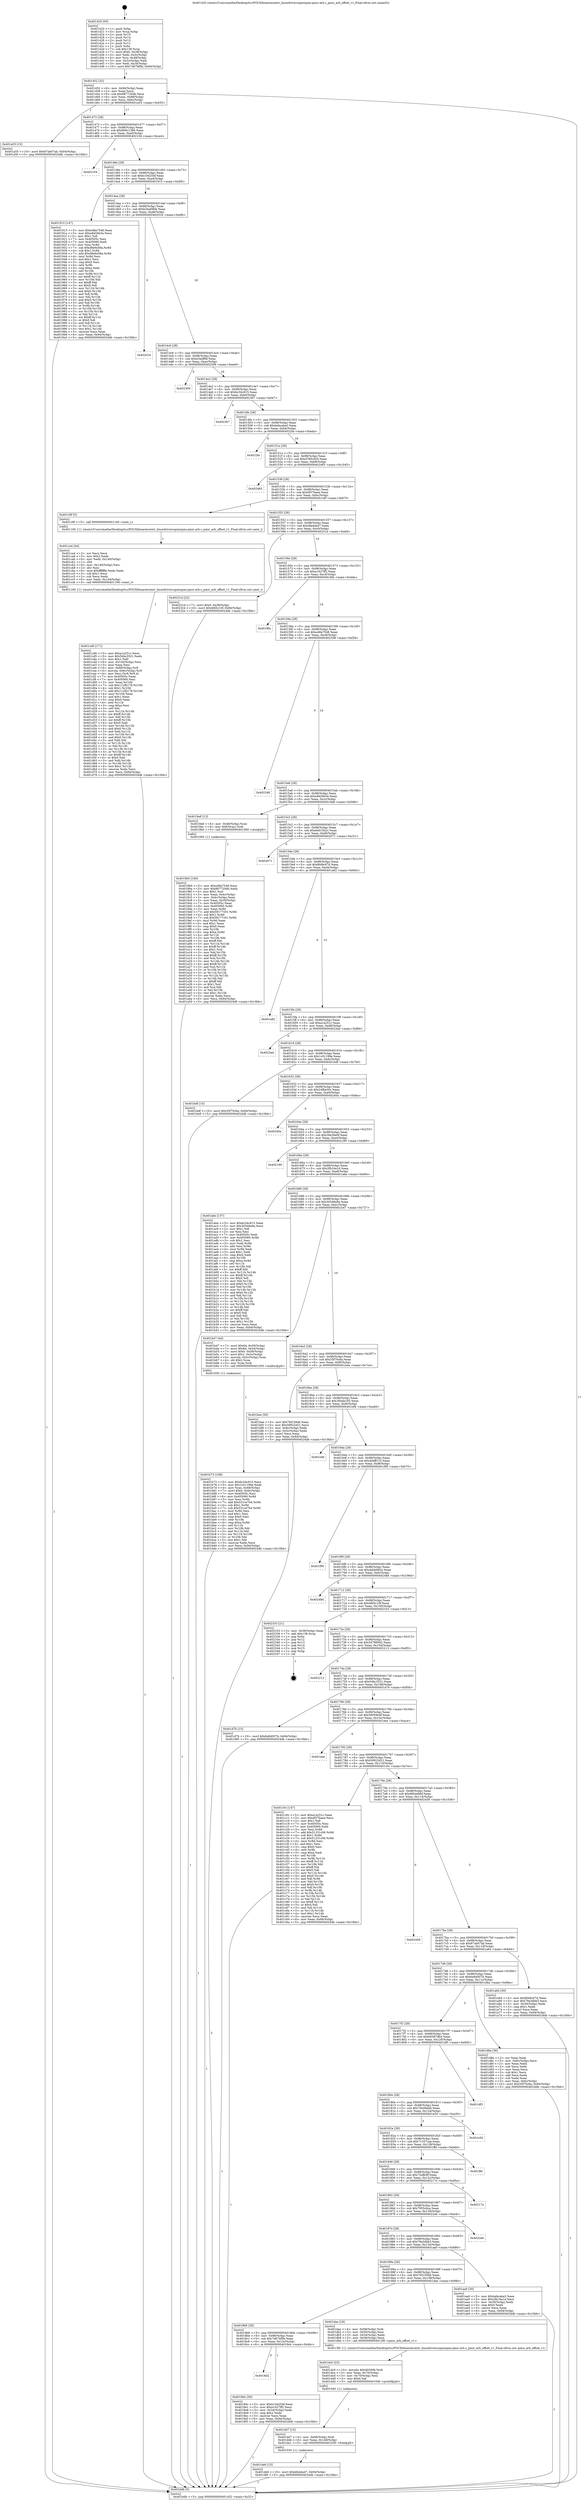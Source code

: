 digraph "0x401420" {
  label = "0x401420 (/mnt/c/Users/mathe/Desktop/tcc/POCII/binaries/extr_linuxdriversspmispmi-pmic-arb.c_pmic_arb_offset_v1_Final-ollvm.out::main(0))"
  labelloc = "t"
  node[shape=record]

  Entry [label="",width=0.3,height=0.3,shape=circle,fillcolor=black,style=filled]
  "0x401452" [label="{
     0x401452 [32]\l
     | [instrs]\l
     &nbsp;&nbsp;0x401452 \<+6\>: mov -0x94(%rbp),%eax\l
     &nbsp;&nbsp;0x401458 \<+2\>: mov %eax,%ecx\l
     &nbsp;&nbsp;0x40145a \<+6\>: sub $0x887720db,%ecx\l
     &nbsp;&nbsp;0x401460 \<+6\>: mov %eax,-0x98(%rbp)\l
     &nbsp;&nbsp;0x401466 \<+6\>: mov %ecx,-0x9c(%rbp)\l
     &nbsp;&nbsp;0x40146c \<+6\>: je 0000000000401a55 \<main+0x635\>\l
  }"]
  "0x401a55" [label="{
     0x401a55 [15]\l
     | [instrs]\l
     &nbsp;&nbsp;0x401a55 \<+10\>: movl $0x67ab07ab,-0x94(%rbp)\l
     &nbsp;&nbsp;0x401a5f \<+5\>: jmp 00000000004024db \<main+0x10bb\>\l
  }"]
  "0x401472" [label="{
     0x401472 [28]\l
     | [instrs]\l
     &nbsp;&nbsp;0x401472 \<+5\>: jmp 0000000000401477 \<main+0x57\>\l
     &nbsp;&nbsp;0x401477 \<+6\>: mov -0x98(%rbp),%eax\l
     &nbsp;&nbsp;0x40147d \<+5\>: sub $0x8b9c1386,%eax\l
     &nbsp;&nbsp;0x401482 \<+6\>: mov %eax,-0xa0(%rbp)\l
     &nbsp;&nbsp;0x401488 \<+6\>: je 0000000000402104 \<main+0xce4\>\l
  }"]
  Exit [label="",width=0.3,height=0.3,shape=circle,fillcolor=black,style=filled,peripheries=2]
  "0x402104" [label="{
     0x402104\l
  }", style=dashed]
  "0x40148e" [label="{
     0x40148e [28]\l
     | [instrs]\l
     &nbsp;&nbsp;0x40148e \<+5\>: jmp 0000000000401493 \<main+0x73\>\l
     &nbsp;&nbsp;0x401493 \<+6\>: mov -0x98(%rbp),%eax\l
     &nbsp;&nbsp;0x401499 \<+5\>: sub $0xb10d254f,%eax\l
     &nbsp;&nbsp;0x40149e \<+6\>: mov %eax,-0xa4(%rbp)\l
     &nbsp;&nbsp;0x4014a4 \<+6\>: je 0000000000401915 \<main+0x4f5\>\l
  }"]
  "0x401de6" [label="{
     0x401de6 [15]\l
     | [instrs]\l
     &nbsp;&nbsp;0x401de6 \<+10\>: movl $0xdfa4da47,-0x94(%rbp)\l
     &nbsp;&nbsp;0x401df0 \<+5\>: jmp 00000000004024db \<main+0x10bb\>\l
  }"]
  "0x401915" [label="{
     0x401915 [147]\l
     | [instrs]\l
     &nbsp;&nbsp;0x401915 \<+5\>: mov $0xe48a7548,%eax\l
     &nbsp;&nbsp;0x40191a \<+5\>: mov $0xe8d26b3e,%ecx\l
     &nbsp;&nbsp;0x40191f \<+2\>: mov $0x1,%dl\l
     &nbsp;&nbsp;0x401921 \<+7\>: mov 0x40505c,%esi\l
     &nbsp;&nbsp;0x401928 \<+7\>: mov 0x405060,%edi\l
     &nbsp;&nbsp;0x40192f \<+3\>: mov %esi,%r8d\l
     &nbsp;&nbsp;0x401932 \<+7\>: sub $0xd8e6e58a,%r8d\l
     &nbsp;&nbsp;0x401939 \<+4\>: sub $0x1,%r8d\l
     &nbsp;&nbsp;0x40193d \<+7\>: add $0xd8e6e58a,%r8d\l
     &nbsp;&nbsp;0x401944 \<+4\>: imul %r8d,%esi\l
     &nbsp;&nbsp;0x401948 \<+3\>: and $0x1,%esi\l
     &nbsp;&nbsp;0x40194b \<+3\>: cmp $0x0,%esi\l
     &nbsp;&nbsp;0x40194e \<+4\>: sete %r9b\l
     &nbsp;&nbsp;0x401952 \<+3\>: cmp $0xa,%edi\l
     &nbsp;&nbsp;0x401955 \<+4\>: setl %r10b\l
     &nbsp;&nbsp;0x401959 \<+3\>: mov %r9b,%r11b\l
     &nbsp;&nbsp;0x40195c \<+4\>: xor $0xff,%r11b\l
     &nbsp;&nbsp;0x401960 \<+3\>: mov %r10b,%bl\l
     &nbsp;&nbsp;0x401963 \<+3\>: xor $0xff,%bl\l
     &nbsp;&nbsp;0x401966 \<+3\>: xor $0x0,%dl\l
     &nbsp;&nbsp;0x401969 \<+3\>: mov %r11b,%r14b\l
     &nbsp;&nbsp;0x40196c \<+4\>: and $0x0,%r14b\l
     &nbsp;&nbsp;0x401970 \<+3\>: and %dl,%r9b\l
     &nbsp;&nbsp;0x401973 \<+3\>: mov %bl,%r15b\l
     &nbsp;&nbsp;0x401976 \<+4\>: and $0x0,%r15b\l
     &nbsp;&nbsp;0x40197a \<+3\>: and %dl,%r10b\l
     &nbsp;&nbsp;0x40197d \<+3\>: or %r9b,%r14b\l
     &nbsp;&nbsp;0x401980 \<+3\>: or %r10b,%r15b\l
     &nbsp;&nbsp;0x401983 \<+3\>: xor %r15b,%r14b\l
     &nbsp;&nbsp;0x401986 \<+3\>: or %bl,%r11b\l
     &nbsp;&nbsp;0x401989 \<+4\>: xor $0xff,%r11b\l
     &nbsp;&nbsp;0x40198d \<+3\>: or $0x0,%dl\l
     &nbsp;&nbsp;0x401990 \<+3\>: and %dl,%r11b\l
     &nbsp;&nbsp;0x401993 \<+3\>: or %r11b,%r14b\l
     &nbsp;&nbsp;0x401996 \<+4\>: test $0x1,%r14b\l
     &nbsp;&nbsp;0x40199a \<+3\>: cmovne %ecx,%eax\l
     &nbsp;&nbsp;0x40199d \<+6\>: mov %eax,-0x94(%rbp)\l
     &nbsp;&nbsp;0x4019a3 \<+5\>: jmp 00000000004024db \<main+0x10bb\>\l
  }"]
  "0x4014aa" [label="{
     0x4014aa [28]\l
     | [instrs]\l
     &nbsp;&nbsp;0x4014aa \<+5\>: jmp 00000000004014af \<main+0x8f\>\l
     &nbsp;&nbsp;0x4014af \<+6\>: mov -0x98(%rbp),%eax\l
     &nbsp;&nbsp;0x4014b5 \<+5\>: sub $0xb2ba69b6,%eax\l
     &nbsp;&nbsp;0x4014ba \<+6\>: mov %eax,-0xa8(%rbp)\l
     &nbsp;&nbsp;0x4014c0 \<+6\>: je 000000000040201b \<main+0xbfb\>\l
  }"]
  "0x401dd7" [label="{
     0x401dd7 [15]\l
     | [instrs]\l
     &nbsp;&nbsp;0x401dd7 \<+4\>: mov -0x68(%rbp),%rdi\l
     &nbsp;&nbsp;0x401ddb \<+6\>: mov %eax,-0x148(%rbp)\l
     &nbsp;&nbsp;0x401de1 \<+5\>: call 0000000000401030 \<free@plt\>\l
     | [calls]\l
     &nbsp;&nbsp;0x401030 \{1\} (unknown)\l
  }"]
  "0x40201b" [label="{
     0x40201b\l
  }", style=dashed]
  "0x4014c6" [label="{
     0x4014c6 [28]\l
     | [instrs]\l
     &nbsp;&nbsp;0x4014c6 \<+5\>: jmp 00000000004014cb \<main+0xab\>\l
     &nbsp;&nbsp;0x4014cb \<+6\>: mov -0x98(%rbp),%eax\l
     &nbsp;&nbsp;0x4014d1 \<+5\>: sub $0xb3abff4f,%eax\l
     &nbsp;&nbsp;0x4014d6 \<+6\>: mov %eax,-0xac(%rbp)\l
     &nbsp;&nbsp;0x4014dc \<+6\>: je 0000000000402309 \<main+0xee9\>\l
  }"]
  "0x401dc0" [label="{
     0x401dc0 [23]\l
     | [instrs]\l
     &nbsp;&nbsp;0x401dc0 \<+10\>: movabs $0x4030d6,%rdi\l
     &nbsp;&nbsp;0x401dca \<+3\>: mov %eax,-0x70(%rbp)\l
     &nbsp;&nbsp;0x401dcd \<+3\>: mov -0x70(%rbp),%esi\l
     &nbsp;&nbsp;0x401dd0 \<+2\>: mov $0x0,%al\l
     &nbsp;&nbsp;0x401dd2 \<+5\>: call 0000000000401040 \<printf@plt\>\l
     | [calls]\l
     &nbsp;&nbsp;0x401040 \{1\} (unknown)\l
  }"]
  "0x402309" [label="{
     0x402309\l
  }", style=dashed]
  "0x4014e2" [label="{
     0x4014e2 [28]\l
     | [instrs]\l
     &nbsp;&nbsp;0x4014e2 \<+5\>: jmp 00000000004014e7 \<main+0xc7\>\l
     &nbsp;&nbsp;0x4014e7 \<+6\>: mov -0x98(%rbp),%eax\l
     &nbsp;&nbsp;0x4014ed \<+5\>: sub $0xbc34c915,%eax\l
     &nbsp;&nbsp;0x4014f2 \<+6\>: mov %eax,-0xb0(%rbp)\l
     &nbsp;&nbsp;0x4014f8 \<+6\>: je 0000000000402367 \<main+0xf47\>\l
  }"]
  "0x401cd0" [label="{
     0x401cd0 [171]\l
     | [instrs]\l
     &nbsp;&nbsp;0x401cd0 \<+5\>: mov $0xa1a251c,%ecx\l
     &nbsp;&nbsp;0x401cd5 \<+5\>: mov $0x54bc3521,%edx\l
     &nbsp;&nbsp;0x401cda \<+3\>: mov $0x1,%dil\l
     &nbsp;&nbsp;0x401cdd \<+6\>: mov -0x144(%rbp),%esi\l
     &nbsp;&nbsp;0x401ce3 \<+3\>: imul %eax,%esi\l
     &nbsp;&nbsp;0x401ce6 \<+4\>: mov -0x68(%rbp),%r8\l
     &nbsp;&nbsp;0x401cea \<+4\>: movslq -0x6c(%rbp),%r9\l
     &nbsp;&nbsp;0x401cee \<+4\>: mov %esi,(%r8,%r9,4)\l
     &nbsp;&nbsp;0x401cf2 \<+7\>: mov 0x40505c,%eax\l
     &nbsp;&nbsp;0x401cf9 \<+7\>: mov 0x405060,%esi\l
     &nbsp;&nbsp;0x401d00 \<+3\>: mov %eax,%r10d\l
     &nbsp;&nbsp;0x401d03 \<+7\>: sub $0x112fb178,%r10d\l
     &nbsp;&nbsp;0x401d0a \<+4\>: sub $0x1,%r10d\l
     &nbsp;&nbsp;0x401d0e \<+7\>: add $0x112fb178,%r10d\l
     &nbsp;&nbsp;0x401d15 \<+4\>: imul %r10d,%eax\l
     &nbsp;&nbsp;0x401d19 \<+3\>: and $0x1,%eax\l
     &nbsp;&nbsp;0x401d1c \<+3\>: cmp $0x0,%eax\l
     &nbsp;&nbsp;0x401d1f \<+4\>: sete %r11b\l
     &nbsp;&nbsp;0x401d23 \<+3\>: cmp $0xa,%esi\l
     &nbsp;&nbsp;0x401d26 \<+3\>: setl %bl\l
     &nbsp;&nbsp;0x401d29 \<+3\>: mov %r11b,%r14b\l
     &nbsp;&nbsp;0x401d2c \<+4\>: xor $0xff,%r14b\l
     &nbsp;&nbsp;0x401d30 \<+3\>: mov %bl,%r15b\l
     &nbsp;&nbsp;0x401d33 \<+4\>: xor $0xff,%r15b\l
     &nbsp;&nbsp;0x401d37 \<+4\>: xor $0x0,%dil\l
     &nbsp;&nbsp;0x401d3b \<+3\>: mov %r14b,%r12b\l
     &nbsp;&nbsp;0x401d3e \<+4\>: and $0x0,%r12b\l
     &nbsp;&nbsp;0x401d42 \<+3\>: and %dil,%r11b\l
     &nbsp;&nbsp;0x401d45 \<+3\>: mov %r15b,%r13b\l
     &nbsp;&nbsp;0x401d48 \<+4\>: and $0x0,%r13b\l
     &nbsp;&nbsp;0x401d4c \<+3\>: and %dil,%bl\l
     &nbsp;&nbsp;0x401d4f \<+3\>: or %r11b,%r12b\l
     &nbsp;&nbsp;0x401d52 \<+3\>: or %bl,%r13b\l
     &nbsp;&nbsp;0x401d55 \<+3\>: xor %r13b,%r12b\l
     &nbsp;&nbsp;0x401d58 \<+3\>: or %r15b,%r14b\l
     &nbsp;&nbsp;0x401d5b \<+4\>: xor $0xff,%r14b\l
     &nbsp;&nbsp;0x401d5f \<+4\>: or $0x0,%dil\l
     &nbsp;&nbsp;0x401d63 \<+3\>: and %dil,%r14b\l
     &nbsp;&nbsp;0x401d66 \<+3\>: or %r14b,%r12b\l
     &nbsp;&nbsp;0x401d69 \<+4\>: test $0x1,%r12b\l
     &nbsp;&nbsp;0x401d6d \<+3\>: cmovne %edx,%ecx\l
     &nbsp;&nbsp;0x401d70 \<+6\>: mov %ecx,-0x94(%rbp)\l
     &nbsp;&nbsp;0x401d76 \<+5\>: jmp 00000000004024db \<main+0x10bb\>\l
  }"]
  "0x402367" [label="{
     0x402367\l
  }", style=dashed]
  "0x4014fe" [label="{
     0x4014fe [28]\l
     | [instrs]\l
     &nbsp;&nbsp;0x4014fe \<+5\>: jmp 0000000000401503 \<main+0xe3\>\l
     &nbsp;&nbsp;0x401503 \<+6\>: mov -0x98(%rbp),%eax\l
     &nbsp;&nbsp;0x401509 \<+5\>: sub $0xbebcaba3,%eax\l
     &nbsp;&nbsp;0x40150e \<+6\>: mov %eax,-0xb4(%rbp)\l
     &nbsp;&nbsp;0x401514 \<+6\>: je 00000000004022fa \<main+0xeda\>\l
  }"]
  "0x401ca4" [label="{
     0x401ca4 [44]\l
     | [instrs]\l
     &nbsp;&nbsp;0x401ca4 \<+2\>: xor %ecx,%ecx\l
     &nbsp;&nbsp;0x401ca6 \<+5\>: mov $0x2,%edx\l
     &nbsp;&nbsp;0x401cab \<+6\>: mov %edx,-0x140(%rbp)\l
     &nbsp;&nbsp;0x401cb1 \<+1\>: cltd\l
     &nbsp;&nbsp;0x401cb2 \<+6\>: mov -0x140(%rbp),%esi\l
     &nbsp;&nbsp;0x401cb8 \<+2\>: idiv %esi\l
     &nbsp;&nbsp;0x401cba \<+6\>: imul $0xfffffffe,%edx,%edx\l
     &nbsp;&nbsp;0x401cc0 \<+3\>: sub $0x1,%ecx\l
     &nbsp;&nbsp;0x401cc3 \<+2\>: sub %ecx,%edx\l
     &nbsp;&nbsp;0x401cc5 \<+6\>: mov %edx,-0x144(%rbp)\l
     &nbsp;&nbsp;0x401ccb \<+5\>: call 0000000000401160 \<next_i\>\l
     | [calls]\l
     &nbsp;&nbsp;0x401160 \{1\} (/mnt/c/Users/mathe/Desktop/tcc/POCII/binaries/extr_linuxdriversspmispmi-pmic-arb.c_pmic_arb_offset_v1_Final-ollvm.out::next_i)\l
  }"]
  "0x4022fa" [label="{
     0x4022fa\l
  }", style=dashed]
  "0x40151a" [label="{
     0x40151a [28]\l
     | [instrs]\l
     &nbsp;&nbsp;0x40151a \<+5\>: jmp 000000000040151f \<main+0xff\>\l
     &nbsp;&nbsp;0x40151f \<+6\>: mov -0x98(%rbp),%eax\l
     &nbsp;&nbsp;0x401525 \<+5\>: sub $0xd780cd20,%eax\l
     &nbsp;&nbsp;0x40152a \<+6\>: mov %eax,-0xb8(%rbp)\l
     &nbsp;&nbsp;0x401530 \<+6\>: je 0000000000402465 \<main+0x1045\>\l
  }"]
  "0x401b73" [label="{
     0x401b73 [108]\l
     | [instrs]\l
     &nbsp;&nbsp;0x401b73 \<+5\>: mov $0xbc34c915,%ecx\l
     &nbsp;&nbsp;0x401b78 \<+5\>: mov $0x1c01199e,%edx\l
     &nbsp;&nbsp;0x401b7d \<+4\>: mov %rax,-0x68(%rbp)\l
     &nbsp;&nbsp;0x401b81 \<+7\>: movl $0x0,-0x6c(%rbp)\l
     &nbsp;&nbsp;0x401b88 \<+7\>: mov 0x40505c,%esi\l
     &nbsp;&nbsp;0x401b8f \<+8\>: mov 0x405060,%r8d\l
     &nbsp;&nbsp;0x401b97 \<+3\>: mov %esi,%r9d\l
     &nbsp;&nbsp;0x401b9a \<+7\>: add $0x531ce764,%r9d\l
     &nbsp;&nbsp;0x401ba1 \<+4\>: sub $0x1,%r9d\l
     &nbsp;&nbsp;0x401ba5 \<+7\>: sub $0x531ce764,%r9d\l
     &nbsp;&nbsp;0x401bac \<+4\>: imul %r9d,%esi\l
     &nbsp;&nbsp;0x401bb0 \<+3\>: and $0x1,%esi\l
     &nbsp;&nbsp;0x401bb3 \<+3\>: cmp $0x0,%esi\l
     &nbsp;&nbsp;0x401bb6 \<+4\>: sete %r10b\l
     &nbsp;&nbsp;0x401bba \<+4\>: cmp $0xa,%r8d\l
     &nbsp;&nbsp;0x401bbe \<+4\>: setl %r11b\l
     &nbsp;&nbsp;0x401bc2 \<+3\>: mov %r10b,%bl\l
     &nbsp;&nbsp;0x401bc5 \<+3\>: and %r11b,%bl\l
     &nbsp;&nbsp;0x401bc8 \<+3\>: xor %r11b,%r10b\l
     &nbsp;&nbsp;0x401bcb \<+3\>: or %r10b,%bl\l
     &nbsp;&nbsp;0x401bce \<+3\>: test $0x1,%bl\l
     &nbsp;&nbsp;0x401bd1 \<+3\>: cmovne %edx,%ecx\l
     &nbsp;&nbsp;0x401bd4 \<+6\>: mov %ecx,-0x94(%rbp)\l
     &nbsp;&nbsp;0x401bda \<+5\>: jmp 00000000004024db \<main+0x10bb\>\l
  }"]
  "0x402465" [label="{
     0x402465\l
  }", style=dashed]
  "0x401536" [label="{
     0x401536 [28]\l
     | [instrs]\l
     &nbsp;&nbsp;0x401536 \<+5\>: jmp 000000000040153b \<main+0x11b\>\l
     &nbsp;&nbsp;0x40153b \<+6\>: mov -0x98(%rbp),%eax\l
     &nbsp;&nbsp;0x401541 \<+5\>: sub $0xdf37baea,%eax\l
     &nbsp;&nbsp;0x401546 \<+6\>: mov %eax,-0xbc(%rbp)\l
     &nbsp;&nbsp;0x40154c \<+6\>: je 0000000000401c9f \<main+0x87f\>\l
  }"]
  "0x4019b5" [label="{
     0x4019b5 [160]\l
     | [instrs]\l
     &nbsp;&nbsp;0x4019b5 \<+5\>: mov $0xe48a7548,%ecx\l
     &nbsp;&nbsp;0x4019ba \<+5\>: mov $0x887720db,%edx\l
     &nbsp;&nbsp;0x4019bf \<+3\>: mov $0x1,%sil\l
     &nbsp;&nbsp;0x4019c2 \<+3\>: mov %eax,-0x4c(%rbp)\l
     &nbsp;&nbsp;0x4019c5 \<+3\>: mov -0x4c(%rbp),%eax\l
     &nbsp;&nbsp;0x4019c8 \<+3\>: mov %eax,-0x30(%rbp)\l
     &nbsp;&nbsp;0x4019cb \<+7\>: mov 0x40505c,%eax\l
     &nbsp;&nbsp;0x4019d2 \<+8\>: mov 0x405060,%r8d\l
     &nbsp;&nbsp;0x4019da \<+3\>: mov %eax,%r9d\l
     &nbsp;&nbsp;0x4019dd \<+7\>: add $0x59177c01,%r9d\l
     &nbsp;&nbsp;0x4019e4 \<+4\>: sub $0x1,%r9d\l
     &nbsp;&nbsp;0x4019e8 \<+7\>: sub $0x59177c01,%r9d\l
     &nbsp;&nbsp;0x4019ef \<+4\>: imul %r9d,%eax\l
     &nbsp;&nbsp;0x4019f3 \<+3\>: and $0x1,%eax\l
     &nbsp;&nbsp;0x4019f6 \<+3\>: cmp $0x0,%eax\l
     &nbsp;&nbsp;0x4019f9 \<+4\>: sete %r10b\l
     &nbsp;&nbsp;0x4019fd \<+4\>: cmp $0xa,%r8d\l
     &nbsp;&nbsp;0x401a01 \<+4\>: setl %r11b\l
     &nbsp;&nbsp;0x401a05 \<+3\>: mov %r10b,%bl\l
     &nbsp;&nbsp;0x401a08 \<+3\>: xor $0xff,%bl\l
     &nbsp;&nbsp;0x401a0b \<+3\>: mov %r11b,%r14b\l
     &nbsp;&nbsp;0x401a0e \<+4\>: xor $0xff,%r14b\l
     &nbsp;&nbsp;0x401a12 \<+4\>: xor $0x1,%sil\l
     &nbsp;&nbsp;0x401a16 \<+3\>: mov %bl,%r15b\l
     &nbsp;&nbsp;0x401a19 \<+4\>: and $0xff,%r15b\l
     &nbsp;&nbsp;0x401a1d \<+3\>: and %sil,%r10b\l
     &nbsp;&nbsp;0x401a20 \<+3\>: mov %r14b,%r12b\l
     &nbsp;&nbsp;0x401a23 \<+4\>: and $0xff,%r12b\l
     &nbsp;&nbsp;0x401a27 \<+3\>: and %sil,%r11b\l
     &nbsp;&nbsp;0x401a2a \<+3\>: or %r10b,%r15b\l
     &nbsp;&nbsp;0x401a2d \<+3\>: or %r11b,%r12b\l
     &nbsp;&nbsp;0x401a30 \<+3\>: xor %r12b,%r15b\l
     &nbsp;&nbsp;0x401a33 \<+3\>: or %r14b,%bl\l
     &nbsp;&nbsp;0x401a36 \<+3\>: xor $0xff,%bl\l
     &nbsp;&nbsp;0x401a39 \<+4\>: or $0x1,%sil\l
     &nbsp;&nbsp;0x401a3d \<+3\>: and %sil,%bl\l
     &nbsp;&nbsp;0x401a40 \<+3\>: or %bl,%r15b\l
     &nbsp;&nbsp;0x401a43 \<+4\>: test $0x1,%r15b\l
     &nbsp;&nbsp;0x401a47 \<+3\>: cmovne %edx,%ecx\l
     &nbsp;&nbsp;0x401a4a \<+6\>: mov %ecx,-0x94(%rbp)\l
     &nbsp;&nbsp;0x401a50 \<+5\>: jmp 00000000004024db \<main+0x10bb\>\l
  }"]
  "0x401c9f" [label="{
     0x401c9f [5]\l
     | [instrs]\l
     &nbsp;&nbsp;0x401c9f \<+5\>: call 0000000000401160 \<next_i\>\l
     | [calls]\l
     &nbsp;&nbsp;0x401160 \{1\} (/mnt/c/Users/mathe/Desktop/tcc/POCII/binaries/extr_linuxdriversspmispmi-pmic-arb.c_pmic_arb_offset_v1_Final-ollvm.out::next_i)\l
  }"]
  "0x401552" [label="{
     0x401552 [28]\l
     | [instrs]\l
     &nbsp;&nbsp;0x401552 \<+5\>: jmp 0000000000401557 \<main+0x137\>\l
     &nbsp;&nbsp;0x401557 \<+6\>: mov -0x98(%rbp),%eax\l
     &nbsp;&nbsp;0x40155d \<+5\>: sub $0xdfa4da47,%eax\l
     &nbsp;&nbsp;0x401562 \<+6\>: mov %eax,-0xc0(%rbp)\l
     &nbsp;&nbsp;0x401568 \<+6\>: je 000000000040231d \<main+0xefd\>\l
  }"]
  "0x401420" [label="{
     0x401420 [50]\l
     | [instrs]\l
     &nbsp;&nbsp;0x401420 \<+1\>: push %rbp\l
     &nbsp;&nbsp;0x401421 \<+3\>: mov %rsp,%rbp\l
     &nbsp;&nbsp;0x401424 \<+2\>: push %r15\l
     &nbsp;&nbsp;0x401426 \<+2\>: push %r14\l
     &nbsp;&nbsp;0x401428 \<+2\>: push %r13\l
     &nbsp;&nbsp;0x40142a \<+2\>: push %r12\l
     &nbsp;&nbsp;0x40142c \<+1\>: push %rbx\l
     &nbsp;&nbsp;0x40142d \<+7\>: sub $0x138,%rsp\l
     &nbsp;&nbsp;0x401434 \<+7\>: movl $0x0,-0x38(%rbp)\l
     &nbsp;&nbsp;0x40143b \<+3\>: mov %edi,-0x3c(%rbp)\l
     &nbsp;&nbsp;0x40143e \<+4\>: mov %rsi,-0x48(%rbp)\l
     &nbsp;&nbsp;0x401442 \<+3\>: mov -0x3c(%rbp),%edi\l
     &nbsp;&nbsp;0x401445 \<+3\>: mov %edi,-0x34(%rbp)\l
     &nbsp;&nbsp;0x401448 \<+10\>: movl $0x7d67bf0b,-0x94(%rbp)\l
  }"]
  "0x40231d" [label="{
     0x40231d [22]\l
     | [instrs]\l
     &nbsp;&nbsp;0x40231d \<+7\>: movl $0x0,-0x38(%rbp)\l
     &nbsp;&nbsp;0x402324 \<+10\>: movl $0x4fd5c10f,-0x94(%rbp)\l
     &nbsp;&nbsp;0x40232e \<+5\>: jmp 00000000004024db \<main+0x10bb\>\l
  }"]
  "0x40156e" [label="{
     0x40156e [28]\l
     | [instrs]\l
     &nbsp;&nbsp;0x40156e \<+5\>: jmp 0000000000401573 \<main+0x153\>\l
     &nbsp;&nbsp;0x401573 \<+6\>: mov -0x98(%rbp),%eax\l
     &nbsp;&nbsp;0x401579 \<+5\>: sub $0xe1627ff2,%eax\l
     &nbsp;&nbsp;0x40157e \<+6\>: mov %eax,-0xc4(%rbp)\l
     &nbsp;&nbsp;0x401584 \<+6\>: je 00000000004018fa \<main+0x4da\>\l
  }"]
  "0x4024db" [label="{
     0x4024db [5]\l
     | [instrs]\l
     &nbsp;&nbsp;0x4024db \<+5\>: jmp 0000000000401452 \<main+0x32\>\l
  }"]
  "0x4018fa" [label="{
     0x4018fa\l
  }", style=dashed]
  "0x40158a" [label="{
     0x40158a [28]\l
     | [instrs]\l
     &nbsp;&nbsp;0x40158a \<+5\>: jmp 000000000040158f \<main+0x16f\>\l
     &nbsp;&nbsp;0x40158f \<+6\>: mov -0x98(%rbp),%eax\l
     &nbsp;&nbsp;0x401595 \<+5\>: sub $0xe48a7548,%eax\l
     &nbsp;&nbsp;0x40159a \<+6\>: mov %eax,-0xc8(%rbp)\l
     &nbsp;&nbsp;0x4015a0 \<+6\>: je 0000000000402348 \<main+0xf28\>\l
  }"]
  "0x4018d2" [label="{
     0x4018d2\l
  }", style=dashed]
  "0x402348" [label="{
     0x402348\l
  }", style=dashed]
  "0x4015a6" [label="{
     0x4015a6 [28]\l
     | [instrs]\l
     &nbsp;&nbsp;0x4015a6 \<+5\>: jmp 00000000004015ab \<main+0x18b\>\l
     &nbsp;&nbsp;0x4015ab \<+6\>: mov -0x98(%rbp),%eax\l
     &nbsp;&nbsp;0x4015b1 \<+5\>: sub $0xe8d26b3e,%eax\l
     &nbsp;&nbsp;0x4015b6 \<+6\>: mov %eax,-0xcc(%rbp)\l
     &nbsp;&nbsp;0x4015bc \<+6\>: je 00000000004019a8 \<main+0x588\>\l
  }"]
  "0x4018dc" [label="{
     0x4018dc [30]\l
     | [instrs]\l
     &nbsp;&nbsp;0x4018dc \<+5\>: mov $0xb10d254f,%eax\l
     &nbsp;&nbsp;0x4018e1 \<+5\>: mov $0xe1627ff2,%ecx\l
     &nbsp;&nbsp;0x4018e6 \<+3\>: mov -0x34(%rbp),%edx\l
     &nbsp;&nbsp;0x4018e9 \<+3\>: cmp $0x2,%edx\l
     &nbsp;&nbsp;0x4018ec \<+3\>: cmovne %ecx,%eax\l
     &nbsp;&nbsp;0x4018ef \<+6\>: mov %eax,-0x94(%rbp)\l
     &nbsp;&nbsp;0x4018f5 \<+5\>: jmp 00000000004024db \<main+0x10bb\>\l
  }"]
  "0x4019a8" [label="{
     0x4019a8 [13]\l
     | [instrs]\l
     &nbsp;&nbsp;0x4019a8 \<+4\>: mov -0x48(%rbp),%rax\l
     &nbsp;&nbsp;0x4019ac \<+4\>: mov 0x8(%rax),%rdi\l
     &nbsp;&nbsp;0x4019b0 \<+5\>: call 0000000000401060 \<atoi@plt\>\l
     | [calls]\l
     &nbsp;&nbsp;0x401060 \{1\} (unknown)\l
  }"]
  "0x4015c2" [label="{
     0x4015c2 [28]\l
     | [instrs]\l
     &nbsp;&nbsp;0x4015c2 \<+5\>: jmp 00000000004015c7 \<main+0x1a7\>\l
     &nbsp;&nbsp;0x4015c7 \<+6\>: mov -0x98(%rbp),%eax\l
     &nbsp;&nbsp;0x4015cd \<+5\>: sub $0xebd15b2c,%eax\l
     &nbsp;&nbsp;0x4015d2 \<+6\>: mov %eax,-0xd0(%rbp)\l
     &nbsp;&nbsp;0x4015d8 \<+6\>: je 0000000000402071 \<main+0xc51\>\l
  }"]
  "0x4018b6" [label="{
     0x4018b6 [28]\l
     | [instrs]\l
     &nbsp;&nbsp;0x4018b6 \<+5\>: jmp 00000000004018bb \<main+0x49b\>\l
     &nbsp;&nbsp;0x4018bb \<+6\>: mov -0x98(%rbp),%eax\l
     &nbsp;&nbsp;0x4018c1 \<+5\>: sub $0x7d67bf0b,%eax\l
     &nbsp;&nbsp;0x4018c6 \<+6\>: mov %eax,-0x13c(%rbp)\l
     &nbsp;&nbsp;0x4018cc \<+6\>: je 00000000004018dc \<main+0x4bc\>\l
  }"]
  "0x402071" [label="{
     0x402071\l
  }", style=dashed]
  "0x4015de" [label="{
     0x4015de [28]\l
     | [instrs]\l
     &nbsp;&nbsp;0x4015de \<+5\>: jmp 00000000004015e3 \<main+0x1c3\>\l
     &nbsp;&nbsp;0x4015e3 \<+6\>: mov -0x98(%rbp),%eax\l
     &nbsp;&nbsp;0x4015e9 \<+5\>: sub $0xf648c67d,%eax\l
     &nbsp;&nbsp;0x4015ee \<+6\>: mov %eax,-0xd4(%rbp)\l
     &nbsp;&nbsp;0x4015f4 \<+6\>: je 0000000000401a82 \<main+0x662\>\l
  }"]
  "0x401dae" [label="{
     0x401dae [18]\l
     | [instrs]\l
     &nbsp;&nbsp;0x401dae \<+4\>: mov -0x68(%rbp),%rdi\l
     &nbsp;&nbsp;0x401db2 \<+3\>: mov -0x50(%rbp),%esi\l
     &nbsp;&nbsp;0x401db5 \<+3\>: mov -0x54(%rbp),%edx\l
     &nbsp;&nbsp;0x401db8 \<+3\>: mov -0x58(%rbp),%ecx\l
     &nbsp;&nbsp;0x401dbb \<+5\>: call 00000000004013f0 \<pmic_arb_offset_v1\>\l
     | [calls]\l
     &nbsp;&nbsp;0x4013f0 \{1\} (/mnt/c/Users/mathe/Desktop/tcc/POCII/binaries/extr_linuxdriversspmispmi-pmic-arb.c_pmic_arb_offset_v1_Final-ollvm.out::pmic_arb_offset_v1)\l
  }"]
  "0x401a82" [label="{
     0x401a82\l
  }", style=dashed]
  "0x4015fa" [label="{
     0x4015fa [28]\l
     | [instrs]\l
     &nbsp;&nbsp;0x4015fa \<+5\>: jmp 00000000004015ff \<main+0x1df\>\l
     &nbsp;&nbsp;0x4015ff \<+6\>: mov -0x98(%rbp),%eax\l
     &nbsp;&nbsp;0x401605 \<+5\>: sub $0xa1a251c,%eax\l
     &nbsp;&nbsp;0x40160a \<+6\>: mov %eax,-0xd8(%rbp)\l
     &nbsp;&nbsp;0x401610 \<+6\>: je 00000000004023ad \<main+0xf8d\>\l
  }"]
  "0x40189a" [label="{
     0x40189a [28]\l
     | [instrs]\l
     &nbsp;&nbsp;0x40189a \<+5\>: jmp 000000000040189f \<main+0x47f\>\l
     &nbsp;&nbsp;0x40189f \<+6\>: mov -0x98(%rbp),%eax\l
     &nbsp;&nbsp;0x4018a5 \<+5\>: sub $0x7bf15946,%eax\l
     &nbsp;&nbsp;0x4018aa \<+6\>: mov %eax,-0x138(%rbp)\l
     &nbsp;&nbsp;0x4018b0 \<+6\>: je 0000000000401dae \<main+0x98e\>\l
  }"]
  "0x4023ad" [label="{
     0x4023ad\l
  }", style=dashed]
  "0x401616" [label="{
     0x401616 [28]\l
     | [instrs]\l
     &nbsp;&nbsp;0x401616 \<+5\>: jmp 000000000040161b \<main+0x1fb\>\l
     &nbsp;&nbsp;0x40161b \<+6\>: mov -0x98(%rbp),%eax\l
     &nbsp;&nbsp;0x401621 \<+5\>: sub $0x1c01199e,%eax\l
     &nbsp;&nbsp;0x401626 \<+6\>: mov %eax,-0xdc(%rbp)\l
     &nbsp;&nbsp;0x40162c \<+6\>: je 0000000000401bdf \<main+0x7bf\>\l
  }"]
  "0x401aa0" [label="{
     0x401aa0 [30]\l
     | [instrs]\l
     &nbsp;&nbsp;0x401aa0 \<+5\>: mov $0xbebcaba3,%eax\l
     &nbsp;&nbsp;0x401aa5 \<+5\>: mov $0x2fb16a1d,%ecx\l
     &nbsp;&nbsp;0x401aaa \<+3\>: mov -0x30(%rbp),%edx\l
     &nbsp;&nbsp;0x401aad \<+3\>: cmp $0x0,%edx\l
     &nbsp;&nbsp;0x401ab0 \<+3\>: cmove %ecx,%eax\l
     &nbsp;&nbsp;0x401ab3 \<+6\>: mov %eax,-0x94(%rbp)\l
     &nbsp;&nbsp;0x401ab9 \<+5\>: jmp 00000000004024db \<main+0x10bb\>\l
  }"]
  "0x401bdf" [label="{
     0x401bdf [15]\l
     | [instrs]\l
     &nbsp;&nbsp;0x401bdf \<+10\>: movl $0x35f70c6a,-0x94(%rbp)\l
     &nbsp;&nbsp;0x401be9 \<+5\>: jmp 00000000004024db \<main+0x10bb\>\l
  }"]
  "0x401632" [label="{
     0x401632 [28]\l
     | [instrs]\l
     &nbsp;&nbsp;0x401632 \<+5\>: jmp 0000000000401637 \<main+0x217\>\l
     &nbsp;&nbsp;0x401637 \<+6\>: mov -0x98(%rbp),%eax\l
     &nbsp;&nbsp;0x40163d \<+5\>: sub $0x24fbe30c,%eax\l
     &nbsp;&nbsp;0x401642 \<+6\>: mov %eax,-0xe0(%rbp)\l
     &nbsp;&nbsp;0x401648 \<+6\>: je 000000000040240a \<main+0xfea\>\l
  }"]
  "0x40187e" [label="{
     0x40187e [28]\l
     | [instrs]\l
     &nbsp;&nbsp;0x40187e \<+5\>: jmp 0000000000401883 \<main+0x463\>\l
     &nbsp;&nbsp;0x401883 \<+6\>: mov -0x98(%rbp),%eax\l
     &nbsp;&nbsp;0x401889 \<+5\>: sub $0x79a3dbb3,%eax\l
     &nbsp;&nbsp;0x40188e \<+6\>: mov %eax,-0x134(%rbp)\l
     &nbsp;&nbsp;0x401894 \<+6\>: je 0000000000401aa0 \<main+0x680\>\l
  }"]
  "0x40240a" [label="{
     0x40240a\l
  }", style=dashed]
  "0x40164e" [label="{
     0x40164e [28]\l
     | [instrs]\l
     &nbsp;&nbsp;0x40164e \<+5\>: jmp 0000000000401653 \<main+0x233\>\l
     &nbsp;&nbsp;0x401653 \<+6\>: mov -0x98(%rbp),%eax\l
     &nbsp;&nbsp;0x401659 \<+5\>: sub $0x26e39a0f,%eax\l
     &nbsp;&nbsp;0x40165e \<+6\>: mov %eax,-0xe4(%rbp)\l
     &nbsp;&nbsp;0x401664 \<+6\>: je 0000000000402189 \<main+0xd69\>\l
  }"]
  "0x4022eb" [label="{
     0x4022eb\l
  }", style=dashed]
  "0x402189" [label="{
     0x402189\l
  }", style=dashed]
  "0x40166a" [label="{
     0x40166a [28]\l
     | [instrs]\l
     &nbsp;&nbsp;0x40166a \<+5\>: jmp 000000000040166f \<main+0x24f\>\l
     &nbsp;&nbsp;0x40166f \<+6\>: mov -0x98(%rbp),%eax\l
     &nbsp;&nbsp;0x401675 \<+5\>: sub $0x2fb16a1d,%eax\l
     &nbsp;&nbsp;0x40167a \<+6\>: mov %eax,-0xe8(%rbp)\l
     &nbsp;&nbsp;0x401680 \<+6\>: je 0000000000401abe \<main+0x69e\>\l
  }"]
  "0x401862" [label="{
     0x401862 [28]\l
     | [instrs]\l
     &nbsp;&nbsp;0x401862 \<+5\>: jmp 0000000000401867 \<main+0x447\>\l
     &nbsp;&nbsp;0x401867 \<+6\>: mov -0x98(%rbp),%eax\l
     &nbsp;&nbsp;0x40186d \<+5\>: sub $0x7955cbca,%eax\l
     &nbsp;&nbsp;0x401872 \<+6\>: mov %eax,-0x130(%rbp)\l
     &nbsp;&nbsp;0x401878 \<+6\>: je 00000000004022eb \<main+0xecb\>\l
  }"]
  "0x401abe" [label="{
     0x401abe [137]\l
     | [instrs]\l
     &nbsp;&nbsp;0x401abe \<+5\>: mov $0xbc34c915,%eax\l
     &nbsp;&nbsp;0x401ac3 \<+5\>: mov $0x30348a9a,%ecx\l
     &nbsp;&nbsp;0x401ac8 \<+2\>: mov $0x1,%dl\l
     &nbsp;&nbsp;0x401aca \<+2\>: xor %esi,%esi\l
     &nbsp;&nbsp;0x401acc \<+7\>: mov 0x40505c,%edi\l
     &nbsp;&nbsp;0x401ad3 \<+8\>: mov 0x405060,%r8d\l
     &nbsp;&nbsp;0x401adb \<+3\>: sub $0x1,%esi\l
     &nbsp;&nbsp;0x401ade \<+3\>: mov %edi,%r9d\l
     &nbsp;&nbsp;0x401ae1 \<+3\>: add %esi,%r9d\l
     &nbsp;&nbsp;0x401ae4 \<+4\>: imul %r9d,%edi\l
     &nbsp;&nbsp;0x401ae8 \<+3\>: and $0x1,%edi\l
     &nbsp;&nbsp;0x401aeb \<+3\>: cmp $0x0,%edi\l
     &nbsp;&nbsp;0x401aee \<+4\>: sete %r10b\l
     &nbsp;&nbsp;0x401af2 \<+4\>: cmp $0xa,%r8d\l
     &nbsp;&nbsp;0x401af6 \<+4\>: setl %r11b\l
     &nbsp;&nbsp;0x401afa \<+3\>: mov %r10b,%bl\l
     &nbsp;&nbsp;0x401afd \<+3\>: xor $0xff,%bl\l
     &nbsp;&nbsp;0x401b00 \<+3\>: mov %r11b,%r14b\l
     &nbsp;&nbsp;0x401b03 \<+4\>: xor $0xff,%r14b\l
     &nbsp;&nbsp;0x401b07 \<+3\>: xor $0x0,%dl\l
     &nbsp;&nbsp;0x401b0a \<+3\>: mov %bl,%r15b\l
     &nbsp;&nbsp;0x401b0d \<+4\>: and $0x0,%r15b\l
     &nbsp;&nbsp;0x401b11 \<+3\>: and %dl,%r10b\l
     &nbsp;&nbsp;0x401b14 \<+3\>: mov %r14b,%r12b\l
     &nbsp;&nbsp;0x401b17 \<+4\>: and $0x0,%r12b\l
     &nbsp;&nbsp;0x401b1b \<+3\>: and %dl,%r11b\l
     &nbsp;&nbsp;0x401b1e \<+3\>: or %r10b,%r15b\l
     &nbsp;&nbsp;0x401b21 \<+3\>: or %r11b,%r12b\l
     &nbsp;&nbsp;0x401b24 \<+3\>: xor %r12b,%r15b\l
     &nbsp;&nbsp;0x401b27 \<+3\>: or %r14b,%bl\l
     &nbsp;&nbsp;0x401b2a \<+3\>: xor $0xff,%bl\l
     &nbsp;&nbsp;0x401b2d \<+3\>: or $0x0,%dl\l
     &nbsp;&nbsp;0x401b30 \<+2\>: and %dl,%bl\l
     &nbsp;&nbsp;0x401b32 \<+3\>: or %bl,%r15b\l
     &nbsp;&nbsp;0x401b35 \<+4\>: test $0x1,%r15b\l
     &nbsp;&nbsp;0x401b39 \<+3\>: cmovne %ecx,%eax\l
     &nbsp;&nbsp;0x401b3c \<+6\>: mov %eax,-0x94(%rbp)\l
     &nbsp;&nbsp;0x401b42 \<+5\>: jmp 00000000004024db \<main+0x10bb\>\l
  }"]
  "0x401686" [label="{
     0x401686 [28]\l
     | [instrs]\l
     &nbsp;&nbsp;0x401686 \<+5\>: jmp 000000000040168b \<main+0x26b\>\l
     &nbsp;&nbsp;0x40168b \<+6\>: mov -0x98(%rbp),%eax\l
     &nbsp;&nbsp;0x401691 \<+5\>: sub $0x30348a9a,%eax\l
     &nbsp;&nbsp;0x401696 \<+6\>: mov %eax,-0xec(%rbp)\l
     &nbsp;&nbsp;0x40169c \<+6\>: je 0000000000401b47 \<main+0x727\>\l
  }"]
  "0x40217a" [label="{
     0x40217a\l
  }", style=dashed]
  "0x401b47" [label="{
     0x401b47 [44]\l
     | [instrs]\l
     &nbsp;&nbsp;0x401b47 \<+7\>: movl $0x64,-0x50(%rbp)\l
     &nbsp;&nbsp;0x401b4e \<+7\>: movl $0x64,-0x54(%rbp)\l
     &nbsp;&nbsp;0x401b55 \<+7\>: movl $0x0,-0x58(%rbp)\l
     &nbsp;&nbsp;0x401b5c \<+7\>: movl $0x1,-0x5c(%rbp)\l
     &nbsp;&nbsp;0x401b63 \<+4\>: movslq -0x5c(%rbp),%rax\l
     &nbsp;&nbsp;0x401b67 \<+4\>: shl $0x2,%rax\l
     &nbsp;&nbsp;0x401b6b \<+3\>: mov %rax,%rdi\l
     &nbsp;&nbsp;0x401b6e \<+5\>: call 0000000000401050 \<malloc@plt\>\l
     | [calls]\l
     &nbsp;&nbsp;0x401050 \{1\} (unknown)\l
  }"]
  "0x4016a2" [label="{
     0x4016a2 [28]\l
     | [instrs]\l
     &nbsp;&nbsp;0x4016a2 \<+5\>: jmp 00000000004016a7 \<main+0x287\>\l
     &nbsp;&nbsp;0x4016a7 \<+6\>: mov -0x98(%rbp),%eax\l
     &nbsp;&nbsp;0x4016ad \<+5\>: sub $0x35f70c6a,%eax\l
     &nbsp;&nbsp;0x4016b2 \<+6\>: mov %eax,-0xf0(%rbp)\l
     &nbsp;&nbsp;0x4016b8 \<+6\>: je 0000000000401bee \<main+0x7ce\>\l
  }"]
  "0x401846" [label="{
     0x401846 [28]\l
     | [instrs]\l
     &nbsp;&nbsp;0x401846 \<+5\>: jmp 000000000040184b \<main+0x42b\>\l
     &nbsp;&nbsp;0x40184b \<+6\>: mov -0x98(%rbp),%eax\l
     &nbsp;&nbsp;0x401851 \<+5\>: sub $0x72affc9f,%eax\l
     &nbsp;&nbsp;0x401856 \<+6\>: mov %eax,-0x12c(%rbp)\l
     &nbsp;&nbsp;0x40185c \<+6\>: je 000000000040217a \<main+0xd5a\>\l
  }"]
  "0x401bee" [label="{
     0x401bee [30]\l
     | [instrs]\l
     &nbsp;&nbsp;0x401bee \<+5\>: mov $0x7bf15946,%eax\l
     &nbsp;&nbsp;0x401bf3 \<+5\>: mov $0x59922d21,%ecx\l
     &nbsp;&nbsp;0x401bf8 \<+3\>: mov -0x6c(%rbp),%edx\l
     &nbsp;&nbsp;0x401bfb \<+3\>: cmp -0x5c(%rbp),%edx\l
     &nbsp;&nbsp;0x401bfe \<+3\>: cmovl %ecx,%eax\l
     &nbsp;&nbsp;0x401c01 \<+6\>: mov %eax,-0x94(%rbp)\l
     &nbsp;&nbsp;0x401c07 \<+5\>: jmp 00000000004024db \<main+0x10bb\>\l
  }"]
  "0x4016be" [label="{
     0x4016be [28]\l
     | [instrs]\l
     &nbsp;&nbsp;0x4016be \<+5\>: jmp 00000000004016c3 \<main+0x2a3\>\l
     &nbsp;&nbsp;0x4016c3 \<+6\>: mov -0x98(%rbp),%eax\l
     &nbsp;&nbsp;0x4016c9 \<+5\>: sub $0x3b0ab165,%eax\l
     &nbsp;&nbsp;0x4016ce \<+6\>: mov %eax,-0xf4(%rbp)\l
     &nbsp;&nbsp;0x4016d4 \<+6\>: je 0000000000401efd \<main+0xadd\>\l
  }"]
  "0x401ffd" [label="{
     0x401ffd\l
  }", style=dashed]
  "0x401efd" [label="{
     0x401efd\l
  }", style=dashed]
  "0x4016da" [label="{
     0x4016da [28]\l
     | [instrs]\l
     &nbsp;&nbsp;0x4016da \<+5\>: jmp 00000000004016df \<main+0x2bf\>\l
     &nbsp;&nbsp;0x4016df \<+6\>: mov -0x98(%rbp),%eax\l
     &nbsp;&nbsp;0x4016e5 \<+5\>: sub $0x40dff110,%eax\l
     &nbsp;&nbsp;0x4016ea \<+6\>: mov %eax,-0xf8(%rbp)\l
     &nbsp;&nbsp;0x4016f0 \<+6\>: je 0000000000401f90 \<main+0xb70\>\l
  }"]
  "0x40182a" [label="{
     0x40182a [28]\l
     | [instrs]\l
     &nbsp;&nbsp;0x40182a \<+5\>: jmp 000000000040182f \<main+0x40f\>\l
     &nbsp;&nbsp;0x40182f \<+6\>: mov -0x98(%rbp),%eax\l
     &nbsp;&nbsp;0x401835 \<+5\>: sub $0x71337caa,%eax\l
     &nbsp;&nbsp;0x40183a \<+6\>: mov %eax,-0x128(%rbp)\l
     &nbsp;&nbsp;0x401840 \<+6\>: je 0000000000401ffd \<main+0xbdd\>\l
  }"]
  "0x401f90" [label="{
     0x401f90\l
  }", style=dashed]
  "0x4016f6" [label="{
     0x4016f6 [28]\l
     | [instrs]\l
     &nbsp;&nbsp;0x4016f6 \<+5\>: jmp 00000000004016fb \<main+0x2db\>\l
     &nbsp;&nbsp;0x4016fb \<+6\>: mov -0x98(%rbp),%eax\l
     &nbsp;&nbsp;0x401701 \<+5\>: sub $0x4abb682e,%eax\l
     &nbsp;&nbsp;0x401706 \<+6\>: mov %eax,-0xfc(%rbp)\l
     &nbsp;&nbsp;0x40170c \<+6\>: je 000000000040248d \<main+0x106d\>\l
  }"]
  "0x401e50" [label="{
     0x401e50\l
  }", style=dashed]
  "0x40248d" [label="{
     0x40248d\l
  }", style=dashed]
  "0x401712" [label="{
     0x401712 [28]\l
     | [instrs]\l
     &nbsp;&nbsp;0x401712 \<+5\>: jmp 0000000000401717 \<main+0x2f7\>\l
     &nbsp;&nbsp;0x401717 \<+6\>: mov -0x98(%rbp),%eax\l
     &nbsp;&nbsp;0x40171d \<+5\>: sub $0x4fd5c10f,%eax\l
     &nbsp;&nbsp;0x401722 \<+6\>: mov %eax,-0x100(%rbp)\l
     &nbsp;&nbsp;0x401728 \<+6\>: je 0000000000402333 \<main+0xf13\>\l
  }"]
  "0x40180e" [label="{
     0x40180e [28]\l
     | [instrs]\l
     &nbsp;&nbsp;0x40180e \<+5\>: jmp 0000000000401813 \<main+0x3f3\>\l
     &nbsp;&nbsp;0x401813 \<+6\>: mov -0x98(%rbp),%eax\l
     &nbsp;&nbsp;0x401819 \<+5\>: sub $0x70e00dd4,%eax\l
     &nbsp;&nbsp;0x40181e \<+6\>: mov %eax,-0x124(%rbp)\l
     &nbsp;&nbsp;0x401824 \<+6\>: je 0000000000401e50 \<main+0xa30\>\l
  }"]
  "0x402333" [label="{
     0x402333 [21]\l
     | [instrs]\l
     &nbsp;&nbsp;0x402333 \<+3\>: mov -0x38(%rbp),%eax\l
     &nbsp;&nbsp;0x402336 \<+7\>: add $0x138,%rsp\l
     &nbsp;&nbsp;0x40233d \<+1\>: pop %rbx\l
     &nbsp;&nbsp;0x40233e \<+2\>: pop %r12\l
     &nbsp;&nbsp;0x402340 \<+2\>: pop %r13\l
     &nbsp;&nbsp;0x402342 \<+2\>: pop %r14\l
     &nbsp;&nbsp;0x402344 \<+2\>: pop %r15\l
     &nbsp;&nbsp;0x402346 \<+1\>: pop %rbp\l
     &nbsp;&nbsp;0x402347 \<+1\>: ret\l
  }"]
  "0x40172e" [label="{
     0x40172e [28]\l
     | [instrs]\l
     &nbsp;&nbsp;0x40172e \<+5\>: jmp 0000000000401733 \<main+0x313\>\l
     &nbsp;&nbsp;0x401733 \<+6\>: mov -0x98(%rbp),%eax\l
     &nbsp;&nbsp;0x401739 \<+5\>: sub $0x54789562,%eax\l
     &nbsp;&nbsp;0x40173e \<+6\>: mov %eax,-0x104(%rbp)\l
     &nbsp;&nbsp;0x401744 \<+6\>: je 0000000000402212 \<main+0xdf2\>\l
  }"]
  "0x401df5" [label="{
     0x401df5\l
  }", style=dashed]
  "0x402212" [label="{
     0x402212\l
  }", style=dashed]
  "0x40174a" [label="{
     0x40174a [28]\l
     | [instrs]\l
     &nbsp;&nbsp;0x40174a \<+5\>: jmp 000000000040174f \<main+0x32f\>\l
     &nbsp;&nbsp;0x40174f \<+6\>: mov -0x98(%rbp),%eax\l
     &nbsp;&nbsp;0x401755 \<+5\>: sub $0x54bc3521,%eax\l
     &nbsp;&nbsp;0x40175a \<+6\>: mov %eax,-0x108(%rbp)\l
     &nbsp;&nbsp;0x401760 \<+6\>: je 0000000000401d7b \<main+0x95b\>\l
  }"]
  "0x4017f2" [label="{
     0x4017f2 [28]\l
     | [instrs]\l
     &nbsp;&nbsp;0x4017f2 \<+5\>: jmp 00000000004017f7 \<main+0x3d7\>\l
     &nbsp;&nbsp;0x4017f7 \<+6\>: mov -0x98(%rbp),%eax\l
     &nbsp;&nbsp;0x4017fd \<+5\>: sub $0x6d387d64,%eax\l
     &nbsp;&nbsp;0x401802 \<+6\>: mov %eax,-0x120(%rbp)\l
     &nbsp;&nbsp;0x401808 \<+6\>: je 0000000000401df5 \<main+0x9d5\>\l
  }"]
  "0x401d7b" [label="{
     0x401d7b [15]\l
     | [instrs]\l
     &nbsp;&nbsp;0x401d7b \<+10\>: movl $0x6a84007b,-0x94(%rbp)\l
     &nbsp;&nbsp;0x401d85 \<+5\>: jmp 00000000004024db \<main+0x10bb\>\l
  }"]
  "0x401766" [label="{
     0x401766 [28]\l
     | [instrs]\l
     &nbsp;&nbsp;0x401766 \<+5\>: jmp 000000000040176b \<main+0x34b\>\l
     &nbsp;&nbsp;0x40176b \<+6\>: mov -0x98(%rbp),%eax\l
     &nbsp;&nbsp;0x401771 \<+5\>: sub $0x59059e4f,%eax\l
     &nbsp;&nbsp;0x401776 \<+6\>: mov %eax,-0x10c(%rbp)\l
     &nbsp;&nbsp;0x40177c \<+6\>: je 0000000000401eee \<main+0xace\>\l
  }"]
  "0x401d8a" [label="{
     0x401d8a [36]\l
     | [instrs]\l
     &nbsp;&nbsp;0x401d8a \<+2\>: xor %eax,%eax\l
     &nbsp;&nbsp;0x401d8c \<+3\>: mov -0x6c(%rbp),%ecx\l
     &nbsp;&nbsp;0x401d8f \<+2\>: mov %eax,%edx\l
     &nbsp;&nbsp;0x401d91 \<+2\>: sub %ecx,%edx\l
     &nbsp;&nbsp;0x401d93 \<+2\>: mov %eax,%ecx\l
     &nbsp;&nbsp;0x401d95 \<+3\>: sub $0x1,%ecx\l
     &nbsp;&nbsp;0x401d98 \<+2\>: add %ecx,%edx\l
     &nbsp;&nbsp;0x401d9a \<+2\>: sub %edx,%eax\l
     &nbsp;&nbsp;0x401d9c \<+3\>: mov %eax,-0x6c(%rbp)\l
     &nbsp;&nbsp;0x401d9f \<+10\>: movl $0x35f70c6a,-0x94(%rbp)\l
     &nbsp;&nbsp;0x401da9 \<+5\>: jmp 00000000004024db \<main+0x10bb\>\l
  }"]
  "0x401eee" [label="{
     0x401eee\l
  }", style=dashed]
  "0x401782" [label="{
     0x401782 [28]\l
     | [instrs]\l
     &nbsp;&nbsp;0x401782 \<+5\>: jmp 0000000000401787 \<main+0x367\>\l
     &nbsp;&nbsp;0x401787 \<+6\>: mov -0x98(%rbp),%eax\l
     &nbsp;&nbsp;0x40178d \<+5\>: sub $0x59922d21,%eax\l
     &nbsp;&nbsp;0x401792 \<+6\>: mov %eax,-0x110(%rbp)\l
     &nbsp;&nbsp;0x401798 \<+6\>: je 0000000000401c0c \<main+0x7ec\>\l
  }"]
  "0x4017d6" [label="{
     0x4017d6 [28]\l
     | [instrs]\l
     &nbsp;&nbsp;0x4017d6 \<+5\>: jmp 00000000004017db \<main+0x3bb\>\l
     &nbsp;&nbsp;0x4017db \<+6\>: mov -0x98(%rbp),%eax\l
     &nbsp;&nbsp;0x4017e1 \<+5\>: sub $0x6a84007b,%eax\l
     &nbsp;&nbsp;0x4017e6 \<+6\>: mov %eax,-0x11c(%rbp)\l
     &nbsp;&nbsp;0x4017ec \<+6\>: je 0000000000401d8a \<main+0x96a\>\l
  }"]
  "0x401c0c" [label="{
     0x401c0c [147]\l
     | [instrs]\l
     &nbsp;&nbsp;0x401c0c \<+5\>: mov $0xa1a251c,%eax\l
     &nbsp;&nbsp;0x401c11 \<+5\>: mov $0xdf37baea,%ecx\l
     &nbsp;&nbsp;0x401c16 \<+2\>: mov $0x1,%dl\l
     &nbsp;&nbsp;0x401c18 \<+7\>: mov 0x40505c,%esi\l
     &nbsp;&nbsp;0x401c1f \<+7\>: mov 0x405060,%edi\l
     &nbsp;&nbsp;0x401c26 \<+3\>: mov %esi,%r8d\l
     &nbsp;&nbsp;0x401c29 \<+7\>: add $0x51231c06,%r8d\l
     &nbsp;&nbsp;0x401c30 \<+4\>: sub $0x1,%r8d\l
     &nbsp;&nbsp;0x401c34 \<+7\>: sub $0x51231c06,%r8d\l
     &nbsp;&nbsp;0x401c3b \<+4\>: imul %r8d,%esi\l
     &nbsp;&nbsp;0x401c3f \<+3\>: and $0x1,%esi\l
     &nbsp;&nbsp;0x401c42 \<+3\>: cmp $0x0,%esi\l
     &nbsp;&nbsp;0x401c45 \<+4\>: sete %r9b\l
     &nbsp;&nbsp;0x401c49 \<+3\>: cmp $0xa,%edi\l
     &nbsp;&nbsp;0x401c4c \<+4\>: setl %r10b\l
     &nbsp;&nbsp;0x401c50 \<+3\>: mov %r9b,%r11b\l
     &nbsp;&nbsp;0x401c53 \<+4\>: xor $0xff,%r11b\l
     &nbsp;&nbsp;0x401c57 \<+3\>: mov %r10b,%bl\l
     &nbsp;&nbsp;0x401c5a \<+3\>: xor $0xff,%bl\l
     &nbsp;&nbsp;0x401c5d \<+3\>: xor $0x0,%dl\l
     &nbsp;&nbsp;0x401c60 \<+3\>: mov %r11b,%r14b\l
     &nbsp;&nbsp;0x401c63 \<+4\>: and $0x0,%r14b\l
     &nbsp;&nbsp;0x401c67 \<+3\>: and %dl,%r9b\l
     &nbsp;&nbsp;0x401c6a \<+3\>: mov %bl,%r15b\l
     &nbsp;&nbsp;0x401c6d \<+4\>: and $0x0,%r15b\l
     &nbsp;&nbsp;0x401c71 \<+3\>: and %dl,%r10b\l
     &nbsp;&nbsp;0x401c74 \<+3\>: or %r9b,%r14b\l
     &nbsp;&nbsp;0x401c77 \<+3\>: or %r10b,%r15b\l
     &nbsp;&nbsp;0x401c7a \<+3\>: xor %r15b,%r14b\l
     &nbsp;&nbsp;0x401c7d \<+3\>: or %bl,%r11b\l
     &nbsp;&nbsp;0x401c80 \<+4\>: xor $0xff,%r11b\l
     &nbsp;&nbsp;0x401c84 \<+3\>: or $0x0,%dl\l
     &nbsp;&nbsp;0x401c87 \<+3\>: and %dl,%r11b\l
     &nbsp;&nbsp;0x401c8a \<+3\>: or %r11b,%r14b\l
     &nbsp;&nbsp;0x401c8d \<+4\>: test $0x1,%r14b\l
     &nbsp;&nbsp;0x401c91 \<+3\>: cmovne %ecx,%eax\l
     &nbsp;&nbsp;0x401c94 \<+6\>: mov %eax,-0x94(%rbp)\l
     &nbsp;&nbsp;0x401c9a \<+5\>: jmp 00000000004024db \<main+0x10bb\>\l
  }"]
  "0x40179e" [label="{
     0x40179e [28]\l
     | [instrs]\l
     &nbsp;&nbsp;0x40179e \<+5\>: jmp 00000000004017a3 \<main+0x383\>\l
     &nbsp;&nbsp;0x4017a3 \<+6\>: mov -0x98(%rbp),%eax\l
     &nbsp;&nbsp;0x4017a9 \<+5\>: sub $0x66b4d6bf,%eax\l
     &nbsp;&nbsp;0x4017ae \<+6\>: mov %eax,-0x114(%rbp)\l
     &nbsp;&nbsp;0x4017b4 \<+6\>: je 0000000000402456 \<main+0x1036\>\l
  }"]
  "0x401a64" [label="{
     0x401a64 [30]\l
     | [instrs]\l
     &nbsp;&nbsp;0x401a64 \<+5\>: mov $0xf648c67d,%eax\l
     &nbsp;&nbsp;0x401a69 \<+5\>: mov $0x79a3dbb3,%ecx\l
     &nbsp;&nbsp;0x401a6e \<+3\>: mov -0x30(%rbp),%edx\l
     &nbsp;&nbsp;0x401a71 \<+3\>: cmp $0x1,%edx\l
     &nbsp;&nbsp;0x401a74 \<+3\>: cmovl %ecx,%eax\l
     &nbsp;&nbsp;0x401a77 \<+6\>: mov %eax,-0x94(%rbp)\l
     &nbsp;&nbsp;0x401a7d \<+5\>: jmp 00000000004024db \<main+0x10bb\>\l
  }"]
  "0x402456" [label="{
     0x402456\l
  }", style=dashed]
  "0x4017ba" [label="{
     0x4017ba [28]\l
     | [instrs]\l
     &nbsp;&nbsp;0x4017ba \<+5\>: jmp 00000000004017bf \<main+0x39f\>\l
     &nbsp;&nbsp;0x4017bf \<+6\>: mov -0x98(%rbp),%eax\l
     &nbsp;&nbsp;0x4017c5 \<+5\>: sub $0x67ab07ab,%eax\l
     &nbsp;&nbsp;0x4017ca \<+6\>: mov %eax,-0x118(%rbp)\l
     &nbsp;&nbsp;0x4017d0 \<+6\>: je 0000000000401a64 \<main+0x644\>\l
  }"]
  Entry -> "0x401420" [label=" 1"]
  "0x401452" -> "0x401a55" [label=" 1"]
  "0x401452" -> "0x401472" [label=" 17"]
  "0x402333" -> Exit [label=" 1"]
  "0x401472" -> "0x402104" [label=" 0"]
  "0x401472" -> "0x40148e" [label=" 17"]
  "0x40231d" -> "0x4024db" [label=" 1"]
  "0x40148e" -> "0x401915" [label=" 1"]
  "0x40148e" -> "0x4014aa" [label=" 16"]
  "0x401de6" -> "0x4024db" [label=" 1"]
  "0x4014aa" -> "0x40201b" [label=" 0"]
  "0x4014aa" -> "0x4014c6" [label=" 16"]
  "0x401dd7" -> "0x401de6" [label=" 1"]
  "0x4014c6" -> "0x402309" [label=" 0"]
  "0x4014c6" -> "0x4014e2" [label=" 16"]
  "0x401dc0" -> "0x401dd7" [label=" 1"]
  "0x4014e2" -> "0x402367" [label=" 0"]
  "0x4014e2" -> "0x4014fe" [label=" 16"]
  "0x401dae" -> "0x401dc0" [label=" 1"]
  "0x4014fe" -> "0x4022fa" [label=" 0"]
  "0x4014fe" -> "0x40151a" [label=" 16"]
  "0x401d8a" -> "0x4024db" [label=" 1"]
  "0x40151a" -> "0x402465" [label=" 0"]
  "0x40151a" -> "0x401536" [label=" 16"]
  "0x401d7b" -> "0x4024db" [label=" 1"]
  "0x401536" -> "0x401c9f" [label=" 1"]
  "0x401536" -> "0x401552" [label=" 15"]
  "0x401cd0" -> "0x4024db" [label=" 1"]
  "0x401552" -> "0x40231d" [label=" 1"]
  "0x401552" -> "0x40156e" [label=" 14"]
  "0x401ca4" -> "0x401cd0" [label=" 1"]
  "0x40156e" -> "0x4018fa" [label=" 0"]
  "0x40156e" -> "0x40158a" [label=" 14"]
  "0x401c9f" -> "0x401ca4" [label=" 1"]
  "0x40158a" -> "0x402348" [label=" 0"]
  "0x40158a" -> "0x4015a6" [label=" 14"]
  "0x401c0c" -> "0x4024db" [label=" 1"]
  "0x4015a6" -> "0x4019a8" [label=" 1"]
  "0x4015a6" -> "0x4015c2" [label=" 13"]
  "0x401bee" -> "0x4024db" [label=" 2"]
  "0x4015c2" -> "0x402071" [label=" 0"]
  "0x4015c2" -> "0x4015de" [label=" 13"]
  "0x401b73" -> "0x4024db" [label=" 1"]
  "0x4015de" -> "0x401a82" [label=" 0"]
  "0x4015de" -> "0x4015fa" [label=" 13"]
  "0x401b47" -> "0x401b73" [label=" 1"]
  "0x4015fa" -> "0x4023ad" [label=" 0"]
  "0x4015fa" -> "0x401616" [label=" 13"]
  "0x401aa0" -> "0x4024db" [label=" 1"]
  "0x401616" -> "0x401bdf" [label=" 1"]
  "0x401616" -> "0x401632" [label=" 12"]
  "0x401a64" -> "0x4024db" [label=" 1"]
  "0x401632" -> "0x40240a" [label=" 0"]
  "0x401632" -> "0x40164e" [label=" 12"]
  "0x4019b5" -> "0x4024db" [label=" 1"]
  "0x40164e" -> "0x402189" [label=" 0"]
  "0x40164e" -> "0x40166a" [label=" 12"]
  "0x4019a8" -> "0x4019b5" [label=" 1"]
  "0x40166a" -> "0x401abe" [label=" 1"]
  "0x40166a" -> "0x401686" [label=" 11"]
  "0x4024db" -> "0x401452" [label=" 17"]
  "0x401686" -> "0x401b47" [label=" 1"]
  "0x401686" -> "0x4016a2" [label=" 10"]
  "0x401420" -> "0x401452" [label=" 1"]
  "0x4016a2" -> "0x401bee" [label=" 2"]
  "0x4016a2" -> "0x4016be" [label=" 8"]
  "0x4018b6" -> "0x4018d2" [label=" 0"]
  "0x4016be" -> "0x401efd" [label=" 0"]
  "0x4016be" -> "0x4016da" [label=" 8"]
  "0x4018b6" -> "0x4018dc" [label=" 1"]
  "0x4016da" -> "0x401f90" [label=" 0"]
  "0x4016da" -> "0x4016f6" [label=" 8"]
  "0x40189a" -> "0x4018b6" [label=" 1"]
  "0x4016f6" -> "0x40248d" [label=" 0"]
  "0x4016f6" -> "0x401712" [label=" 8"]
  "0x40189a" -> "0x401dae" [label=" 1"]
  "0x401712" -> "0x402333" [label=" 1"]
  "0x401712" -> "0x40172e" [label=" 7"]
  "0x40187e" -> "0x40189a" [label=" 2"]
  "0x40172e" -> "0x402212" [label=" 0"]
  "0x40172e" -> "0x40174a" [label=" 7"]
  "0x40187e" -> "0x401aa0" [label=" 1"]
  "0x40174a" -> "0x401d7b" [label=" 1"]
  "0x40174a" -> "0x401766" [label=" 6"]
  "0x401862" -> "0x40187e" [label=" 3"]
  "0x401766" -> "0x401eee" [label=" 0"]
  "0x401766" -> "0x401782" [label=" 6"]
  "0x401862" -> "0x4022eb" [label=" 0"]
  "0x401782" -> "0x401c0c" [label=" 1"]
  "0x401782" -> "0x40179e" [label=" 5"]
  "0x401846" -> "0x401862" [label=" 3"]
  "0x40179e" -> "0x402456" [label=" 0"]
  "0x40179e" -> "0x4017ba" [label=" 5"]
  "0x401846" -> "0x40217a" [label=" 0"]
  "0x4017ba" -> "0x401a64" [label=" 1"]
  "0x4017ba" -> "0x4017d6" [label=" 4"]
  "0x401915" -> "0x4024db" [label=" 1"]
  "0x4017d6" -> "0x401d8a" [label=" 1"]
  "0x4017d6" -> "0x4017f2" [label=" 3"]
  "0x401a55" -> "0x4024db" [label=" 1"]
  "0x4017f2" -> "0x401df5" [label=" 0"]
  "0x4017f2" -> "0x40180e" [label=" 3"]
  "0x401abe" -> "0x4024db" [label=" 1"]
  "0x40180e" -> "0x401e50" [label=" 0"]
  "0x40180e" -> "0x40182a" [label=" 3"]
  "0x401bdf" -> "0x4024db" [label=" 1"]
  "0x40182a" -> "0x401ffd" [label=" 0"]
  "0x40182a" -> "0x401846" [label=" 3"]
  "0x4018dc" -> "0x4024db" [label=" 1"]
}
